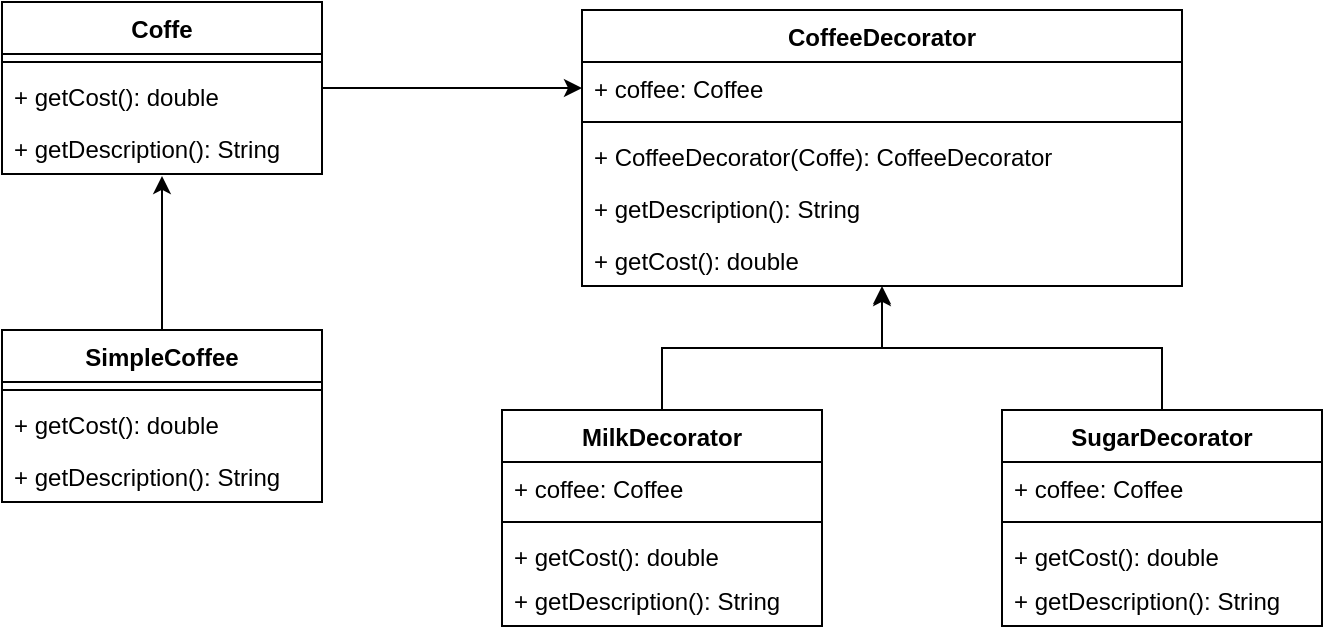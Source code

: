 <mxfile version="24.4.10" type="github">
  <diagram id="C5RBs43oDa-KdzZeNtuy" name="Page-1">
    <mxGraphModel dx="904" dy="581" grid="1" gridSize="10" guides="1" tooltips="1" connect="1" arrows="1" fold="1" page="1" pageScale="1" pageWidth="827" pageHeight="1169" math="0" shadow="0">
      <root>
        <mxCell id="WIyWlLk6GJQsqaUBKTNV-0" />
        <mxCell id="WIyWlLk6GJQsqaUBKTNV-1" parent="WIyWlLk6GJQsqaUBKTNV-0" />
        <mxCell id="Ib5aFrES-GpjrAHzg65X-21" style="edgeStyle=orthogonalEdgeStyle;rounded=0;orthogonalLoop=1;jettySize=auto;html=1;entryX=0;entryY=0.5;entryDx=0;entryDy=0;" edge="1" parent="WIyWlLk6GJQsqaUBKTNV-1" source="Ib5aFrES-GpjrAHzg65X-0" target="Ib5aFrES-GpjrAHzg65X-13">
          <mxGeometry relative="1" as="geometry" />
        </mxCell>
        <mxCell id="Ib5aFrES-GpjrAHzg65X-0" value="Coffe" style="swimlane;fontStyle=1;align=center;verticalAlign=top;childLayout=stackLayout;horizontal=1;startSize=26;horizontalStack=0;resizeParent=1;resizeParentMax=0;resizeLast=0;collapsible=1;marginBottom=0;whiteSpace=wrap;html=1;" vertex="1" parent="WIyWlLk6GJQsqaUBKTNV-1">
          <mxGeometry x="290" y="36" width="160" height="86" as="geometry" />
        </mxCell>
        <mxCell id="Ib5aFrES-GpjrAHzg65X-2" value="" style="line;strokeWidth=1;fillColor=none;align=left;verticalAlign=middle;spacingTop=-1;spacingLeft=3;spacingRight=3;rotatable=0;labelPosition=right;points=[];portConstraint=eastwest;strokeColor=inherit;" vertex="1" parent="Ib5aFrES-GpjrAHzg65X-0">
          <mxGeometry y="26" width="160" height="8" as="geometry" />
        </mxCell>
        <mxCell id="Ib5aFrES-GpjrAHzg65X-3" value="+ getCost(): double" style="text;strokeColor=none;fillColor=none;align=left;verticalAlign=top;spacingLeft=4;spacingRight=4;overflow=hidden;rotatable=0;points=[[0,0.5],[1,0.5]];portConstraint=eastwest;whiteSpace=wrap;html=1;" vertex="1" parent="Ib5aFrES-GpjrAHzg65X-0">
          <mxGeometry y="34" width="160" height="26" as="geometry" />
        </mxCell>
        <mxCell id="Ib5aFrES-GpjrAHzg65X-4" value="+ getDescription(): String" style="text;strokeColor=none;fillColor=none;align=left;verticalAlign=top;spacingLeft=4;spacingRight=4;overflow=hidden;rotatable=0;points=[[0,0.5],[1,0.5]];portConstraint=eastwest;whiteSpace=wrap;html=1;" vertex="1" parent="Ib5aFrES-GpjrAHzg65X-0">
          <mxGeometry y="60" width="160" height="26" as="geometry" />
        </mxCell>
        <mxCell id="Ib5aFrES-GpjrAHzg65X-5" value="SimpleCoffee" style="swimlane;fontStyle=1;align=center;verticalAlign=top;childLayout=stackLayout;horizontal=1;startSize=26;horizontalStack=0;resizeParent=1;resizeParentMax=0;resizeLast=0;collapsible=1;marginBottom=0;whiteSpace=wrap;html=1;" vertex="1" parent="WIyWlLk6GJQsqaUBKTNV-1">
          <mxGeometry x="290" y="200" width="160" height="86" as="geometry" />
        </mxCell>
        <mxCell id="Ib5aFrES-GpjrAHzg65X-7" value="" style="line;strokeWidth=1;fillColor=none;align=left;verticalAlign=middle;spacingTop=-1;spacingLeft=3;spacingRight=3;rotatable=0;labelPosition=right;points=[];portConstraint=eastwest;strokeColor=inherit;" vertex="1" parent="Ib5aFrES-GpjrAHzg65X-5">
          <mxGeometry y="26" width="160" height="8" as="geometry" />
        </mxCell>
        <mxCell id="Ib5aFrES-GpjrAHzg65X-10" value="+ getCost(): double" style="text;strokeColor=none;fillColor=none;align=left;verticalAlign=top;spacingLeft=4;spacingRight=4;overflow=hidden;rotatable=0;points=[[0,0.5],[1,0.5]];portConstraint=eastwest;whiteSpace=wrap;html=1;" vertex="1" parent="Ib5aFrES-GpjrAHzg65X-5">
          <mxGeometry y="34" width="160" height="26" as="geometry" />
        </mxCell>
        <mxCell id="Ib5aFrES-GpjrAHzg65X-11" value="+ getDescription(): String" style="text;strokeColor=none;fillColor=none;align=left;verticalAlign=top;spacingLeft=4;spacingRight=4;overflow=hidden;rotatable=0;points=[[0,0.5],[1,0.5]];portConstraint=eastwest;whiteSpace=wrap;html=1;" vertex="1" parent="Ib5aFrES-GpjrAHzg65X-5">
          <mxGeometry y="60" width="160" height="26" as="geometry" />
        </mxCell>
        <mxCell id="Ib5aFrES-GpjrAHzg65X-9" style="edgeStyle=orthogonalEdgeStyle;rounded=0;orthogonalLoop=1;jettySize=auto;html=1;entryX=0.5;entryY=1.038;entryDx=0;entryDy=0;entryPerimeter=0;" edge="1" parent="WIyWlLk6GJQsqaUBKTNV-1" source="Ib5aFrES-GpjrAHzg65X-5" target="Ib5aFrES-GpjrAHzg65X-4">
          <mxGeometry relative="1" as="geometry" />
        </mxCell>
        <mxCell id="Ib5aFrES-GpjrAHzg65X-12" value="CoffeeDecorator" style="swimlane;fontStyle=1;align=center;verticalAlign=top;childLayout=stackLayout;horizontal=1;startSize=26;horizontalStack=0;resizeParent=1;resizeParentMax=0;resizeLast=0;collapsible=1;marginBottom=0;whiteSpace=wrap;html=1;" vertex="1" parent="WIyWlLk6GJQsqaUBKTNV-1">
          <mxGeometry x="580" y="40" width="300" height="138" as="geometry" />
        </mxCell>
        <mxCell id="Ib5aFrES-GpjrAHzg65X-13" value="+ coffee: Coffee" style="text;strokeColor=none;fillColor=none;align=left;verticalAlign=top;spacingLeft=4;spacingRight=4;overflow=hidden;rotatable=0;points=[[0,0.5],[1,0.5]];portConstraint=eastwest;whiteSpace=wrap;html=1;" vertex="1" parent="Ib5aFrES-GpjrAHzg65X-12">
          <mxGeometry y="26" width="300" height="26" as="geometry" />
        </mxCell>
        <mxCell id="Ib5aFrES-GpjrAHzg65X-14" value="" style="line;strokeWidth=1;fillColor=none;align=left;verticalAlign=middle;spacingTop=-1;spacingLeft=3;spacingRight=3;rotatable=0;labelPosition=right;points=[];portConstraint=eastwest;strokeColor=inherit;" vertex="1" parent="Ib5aFrES-GpjrAHzg65X-12">
          <mxGeometry y="52" width="300" height="8" as="geometry" />
        </mxCell>
        <mxCell id="Ib5aFrES-GpjrAHzg65X-15" value="+ CoffeeDecorator(Coffe): CoffeeDecorator" style="text;strokeColor=none;fillColor=none;align=left;verticalAlign=top;spacingLeft=4;spacingRight=4;overflow=hidden;rotatable=0;points=[[0,0.5],[1,0.5]];portConstraint=eastwest;whiteSpace=wrap;html=1;" vertex="1" parent="Ib5aFrES-GpjrAHzg65X-12">
          <mxGeometry y="60" width="300" height="26" as="geometry" />
        </mxCell>
        <mxCell id="Ib5aFrES-GpjrAHzg65X-19" value="+ getDescription(): String" style="text;strokeColor=none;fillColor=none;align=left;verticalAlign=top;spacingLeft=4;spacingRight=4;overflow=hidden;rotatable=0;points=[[0,0.5],[1,0.5]];portConstraint=eastwest;whiteSpace=wrap;html=1;" vertex="1" parent="Ib5aFrES-GpjrAHzg65X-12">
          <mxGeometry y="86" width="300" height="26" as="geometry" />
        </mxCell>
        <mxCell id="Ib5aFrES-GpjrAHzg65X-18" value="+ getCost(): double" style="text;strokeColor=none;fillColor=none;align=left;verticalAlign=top;spacingLeft=4;spacingRight=4;overflow=hidden;rotatable=0;points=[[0,0.5],[1,0.5]];portConstraint=eastwest;whiteSpace=wrap;html=1;" vertex="1" parent="Ib5aFrES-GpjrAHzg65X-12">
          <mxGeometry y="112" width="300" height="26" as="geometry" />
        </mxCell>
        <mxCell id="Ib5aFrES-GpjrAHzg65X-22" value="MilkDecorator" style="swimlane;fontStyle=1;align=center;verticalAlign=top;childLayout=stackLayout;horizontal=1;startSize=26;horizontalStack=0;resizeParent=1;resizeParentMax=0;resizeLast=0;collapsible=1;marginBottom=0;whiteSpace=wrap;html=1;" vertex="1" parent="WIyWlLk6GJQsqaUBKTNV-1">
          <mxGeometry x="540" y="240" width="160" height="108" as="geometry" />
        </mxCell>
        <mxCell id="Ib5aFrES-GpjrAHzg65X-30" value="+ coffee: Coffee" style="text;strokeColor=none;fillColor=none;align=left;verticalAlign=top;spacingLeft=4;spacingRight=4;overflow=hidden;rotatable=0;points=[[0,0.5],[1,0.5]];portConstraint=eastwest;whiteSpace=wrap;html=1;" vertex="1" parent="Ib5aFrES-GpjrAHzg65X-22">
          <mxGeometry y="26" width="160" height="26" as="geometry" />
        </mxCell>
        <mxCell id="Ib5aFrES-GpjrAHzg65X-24" value="" style="line;strokeWidth=1;fillColor=none;align=left;verticalAlign=middle;spacingTop=-1;spacingLeft=3;spacingRight=3;rotatable=0;labelPosition=right;points=[];portConstraint=eastwest;strokeColor=inherit;" vertex="1" parent="Ib5aFrES-GpjrAHzg65X-22">
          <mxGeometry y="52" width="160" height="8" as="geometry" />
        </mxCell>
        <mxCell id="Ib5aFrES-GpjrAHzg65X-31" value="+ getCost(): double" style="text;strokeColor=none;fillColor=none;align=left;verticalAlign=top;spacingLeft=4;spacingRight=4;overflow=hidden;rotatable=0;points=[[0,0.5],[1,0.5]];portConstraint=eastwest;whiteSpace=wrap;html=1;" vertex="1" parent="Ib5aFrES-GpjrAHzg65X-22">
          <mxGeometry y="60" width="160" height="22" as="geometry" />
        </mxCell>
        <mxCell id="Ib5aFrES-GpjrAHzg65X-32" value="+ getDescription(): String" style="text;strokeColor=none;fillColor=none;align=left;verticalAlign=top;spacingLeft=4;spacingRight=4;overflow=hidden;rotatable=0;points=[[0,0.5],[1,0.5]];portConstraint=eastwest;whiteSpace=wrap;html=1;" vertex="1" parent="Ib5aFrES-GpjrAHzg65X-22">
          <mxGeometry y="82" width="160" height="26" as="geometry" />
        </mxCell>
        <mxCell id="Ib5aFrES-GpjrAHzg65X-33" value="SugarDecorator" style="swimlane;fontStyle=1;align=center;verticalAlign=top;childLayout=stackLayout;horizontal=1;startSize=26;horizontalStack=0;resizeParent=1;resizeParentMax=0;resizeLast=0;collapsible=1;marginBottom=0;whiteSpace=wrap;html=1;" vertex="1" parent="WIyWlLk6GJQsqaUBKTNV-1">
          <mxGeometry x="790" y="240" width="160" height="108" as="geometry" />
        </mxCell>
        <mxCell id="Ib5aFrES-GpjrAHzg65X-34" value="+ coffee: Coffee" style="text;strokeColor=none;fillColor=none;align=left;verticalAlign=top;spacingLeft=4;spacingRight=4;overflow=hidden;rotatable=0;points=[[0,0.5],[1,0.5]];portConstraint=eastwest;whiteSpace=wrap;html=1;" vertex="1" parent="Ib5aFrES-GpjrAHzg65X-33">
          <mxGeometry y="26" width="160" height="26" as="geometry" />
        </mxCell>
        <mxCell id="Ib5aFrES-GpjrAHzg65X-35" value="" style="line;strokeWidth=1;fillColor=none;align=left;verticalAlign=middle;spacingTop=-1;spacingLeft=3;spacingRight=3;rotatable=0;labelPosition=right;points=[];portConstraint=eastwest;strokeColor=inherit;" vertex="1" parent="Ib5aFrES-GpjrAHzg65X-33">
          <mxGeometry y="52" width="160" height="8" as="geometry" />
        </mxCell>
        <mxCell id="Ib5aFrES-GpjrAHzg65X-36" value="+ getCost(): double" style="text;strokeColor=none;fillColor=none;align=left;verticalAlign=top;spacingLeft=4;spacingRight=4;overflow=hidden;rotatable=0;points=[[0,0.5],[1,0.5]];portConstraint=eastwest;whiteSpace=wrap;html=1;" vertex="1" parent="Ib5aFrES-GpjrAHzg65X-33">
          <mxGeometry y="60" width="160" height="22" as="geometry" />
        </mxCell>
        <mxCell id="Ib5aFrES-GpjrAHzg65X-37" value="+ getDescription(): String" style="text;strokeColor=none;fillColor=none;align=left;verticalAlign=top;spacingLeft=4;spacingRight=4;overflow=hidden;rotatable=0;points=[[0,0.5],[1,0.5]];portConstraint=eastwest;whiteSpace=wrap;html=1;" vertex="1" parent="Ib5aFrES-GpjrAHzg65X-33">
          <mxGeometry y="82" width="160" height="26" as="geometry" />
        </mxCell>
        <mxCell id="Ib5aFrES-GpjrAHzg65X-38" style="edgeStyle=orthogonalEdgeStyle;rounded=0;orthogonalLoop=1;jettySize=auto;html=1;entryX=0.5;entryY=1.038;entryDx=0;entryDy=0;entryPerimeter=0;" edge="1" parent="WIyWlLk6GJQsqaUBKTNV-1" source="Ib5aFrES-GpjrAHzg65X-22" target="Ib5aFrES-GpjrAHzg65X-18">
          <mxGeometry relative="1" as="geometry" />
        </mxCell>
        <mxCell id="Ib5aFrES-GpjrAHzg65X-39" style="edgeStyle=orthogonalEdgeStyle;rounded=0;orthogonalLoop=1;jettySize=auto;html=1;entryX=0.5;entryY=1;entryDx=0;entryDy=0;entryPerimeter=0;" edge="1" parent="WIyWlLk6GJQsqaUBKTNV-1" source="Ib5aFrES-GpjrAHzg65X-33" target="Ib5aFrES-GpjrAHzg65X-18">
          <mxGeometry relative="1" as="geometry" />
        </mxCell>
      </root>
    </mxGraphModel>
  </diagram>
</mxfile>
